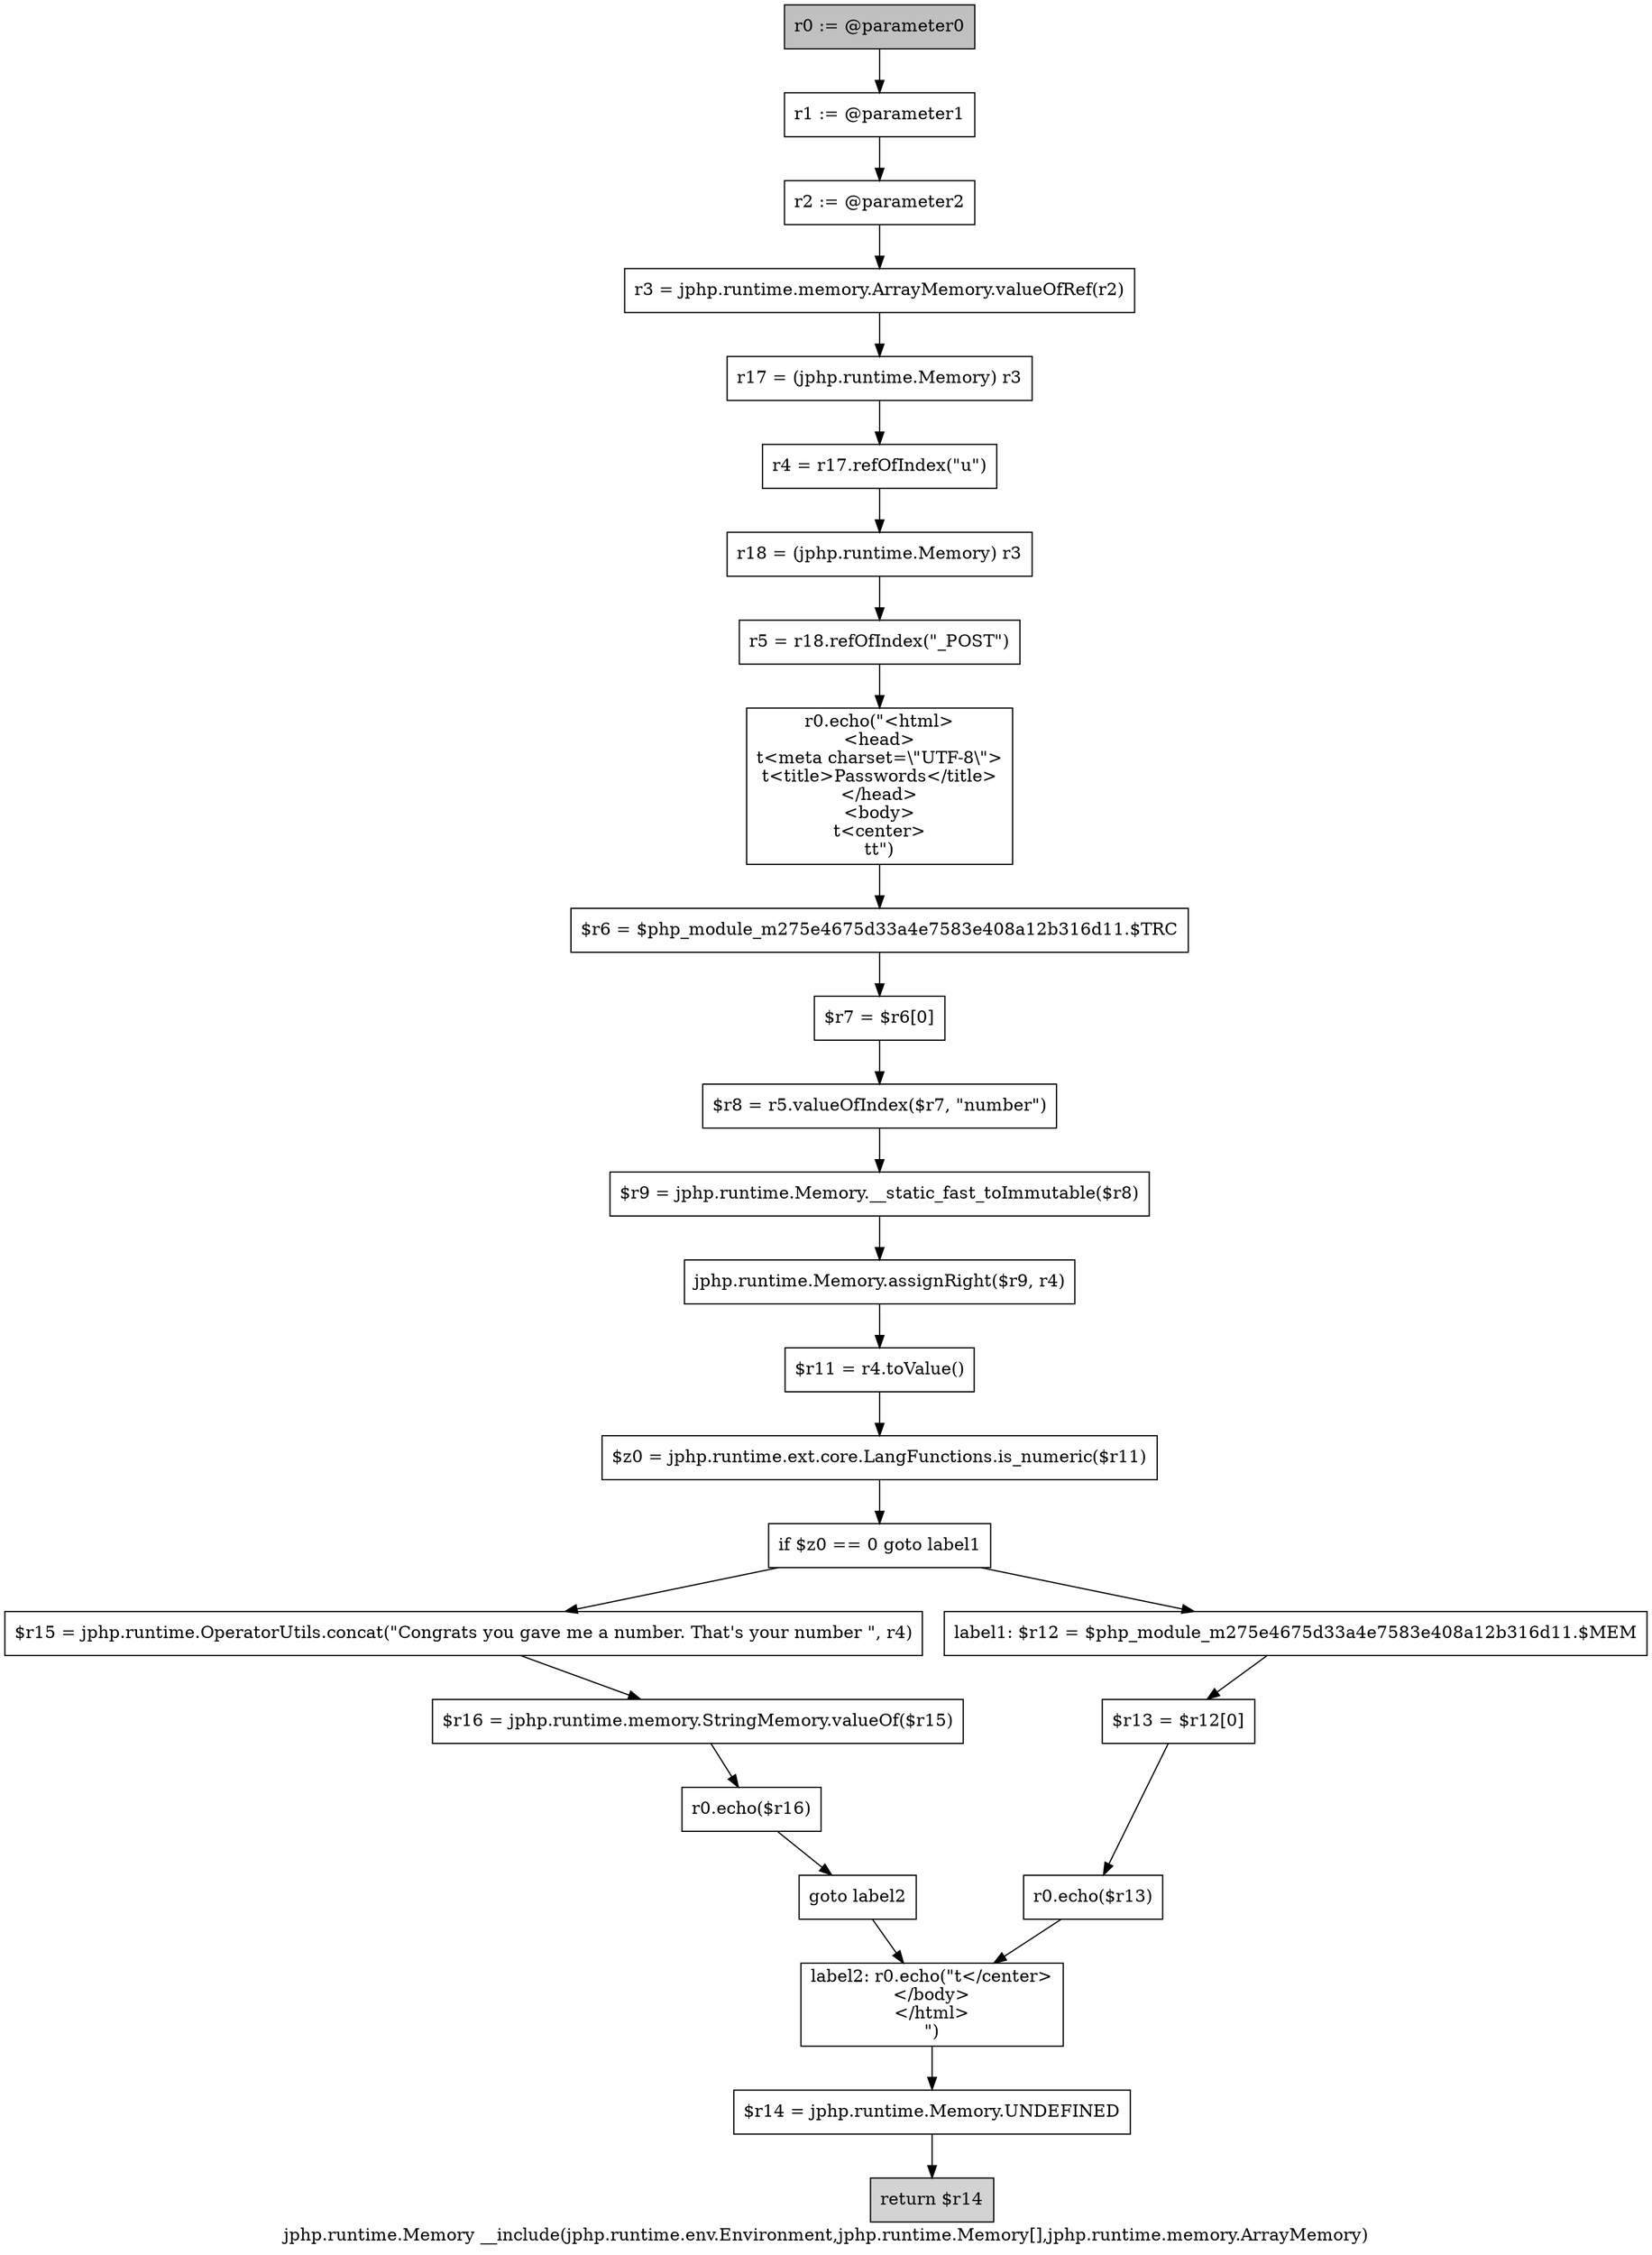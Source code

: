 digraph "jphp.runtime.Memory __include(jphp.runtime.env.Environment,jphp.runtime.Memory[],jphp.runtime.memory.ArrayMemory)" {
    label="jphp.runtime.Memory __include(jphp.runtime.env.Environment,jphp.runtime.Memory[],jphp.runtime.memory.ArrayMemory)";
    node [shape=box];
    "0" [style=filled,fillcolor=gray,label="r0 := @parameter0",];
    "1" [label="r1 := @parameter1",];
    "0"->"1";
    "2" [label="r2 := @parameter2",];
    "1"->"2";
    "3" [label="r3 = jphp.runtime.memory.ArrayMemory.valueOfRef(r2)",];
    "2"->"3";
    "4" [label="r17 = (jphp.runtime.Memory) r3",];
    "3"->"4";
    "5" [label="r4 = r17.refOfIndex(\"u\")",];
    "4"->"5";
    "6" [label="r18 = (jphp.runtime.Memory) r3",];
    "5"->"6";
    "7" [label="r5 = r18.refOfIndex(\"_POST\")",];
    "6"->"7";
    "8" [label="r0.echo(\"<html>\n<head>\n\t<meta charset=\\\"UTF-8\\\">\n\t<title>Passwords</title>\n</head>\n<body>\n\t<center>\n\t\t\")",];
    "7"->"8";
    "9" [label="$r6 = $php_module_m275e4675d33a4e7583e408a12b316d11.$TRC",];
    "8"->"9";
    "10" [label="$r7 = $r6[0]",];
    "9"->"10";
    "11" [label="$r8 = r5.valueOfIndex($r7, \"number\")",];
    "10"->"11";
    "12" [label="$r9 = jphp.runtime.Memory.__static_fast_toImmutable($r8)",];
    "11"->"12";
    "13" [label="jphp.runtime.Memory.assignRight($r9, r4)",];
    "12"->"13";
    "14" [label="$r11 = r4.toValue()",];
    "13"->"14";
    "15" [label="$z0 = jphp.runtime.ext.core.LangFunctions.is_numeric($r11)",];
    "14"->"15";
    "16" [label="if $z0 == 0 goto label1",];
    "15"->"16";
    "17" [label="$r15 = jphp.runtime.OperatorUtils.concat(\"Congrats you gave me a number. That\'s your number \", r4)",];
    "16"->"17";
    "21" [label="label1: $r12 = $php_module_m275e4675d33a4e7583e408a12b316d11.$MEM",];
    "16"->"21";
    "18" [label="$r16 = jphp.runtime.memory.StringMemory.valueOf($r15)",];
    "17"->"18";
    "19" [label="r0.echo($r16)",];
    "18"->"19";
    "20" [label="goto label2",];
    "19"->"20";
    "24" [label="label2: r0.echo(\"\t</center>\n</body>\n</html>\n\")",];
    "20"->"24";
    "22" [label="$r13 = $r12[0]",];
    "21"->"22";
    "23" [label="r0.echo($r13)",];
    "22"->"23";
    "23"->"24";
    "25" [label="$r14 = jphp.runtime.Memory.UNDEFINED",];
    "24"->"25";
    "26" [style=filled,fillcolor=lightgray,label="return $r14",];
    "25"->"26";
}
